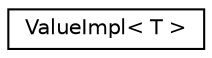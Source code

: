 digraph "Graphical Class Hierarchy"
{
 // INTERACTIVE_SVG=YES
 // LATEX_PDF_SIZE
  edge [fontname="Helvetica",fontsize="10",labelfontname="Helvetica",labelfontsize="10"];
  node [fontname="Helvetica",fontsize="10",shape=record];
  rankdir="LR";
  Node0 [label="ValueImpl\< T \>",height=0.2,width=0.4,color="black", fillcolor="white", style="filled",URL="$class_value_impl.html",tooltip="The template ValueImpl is the concrete implementation of any value type."];
}
